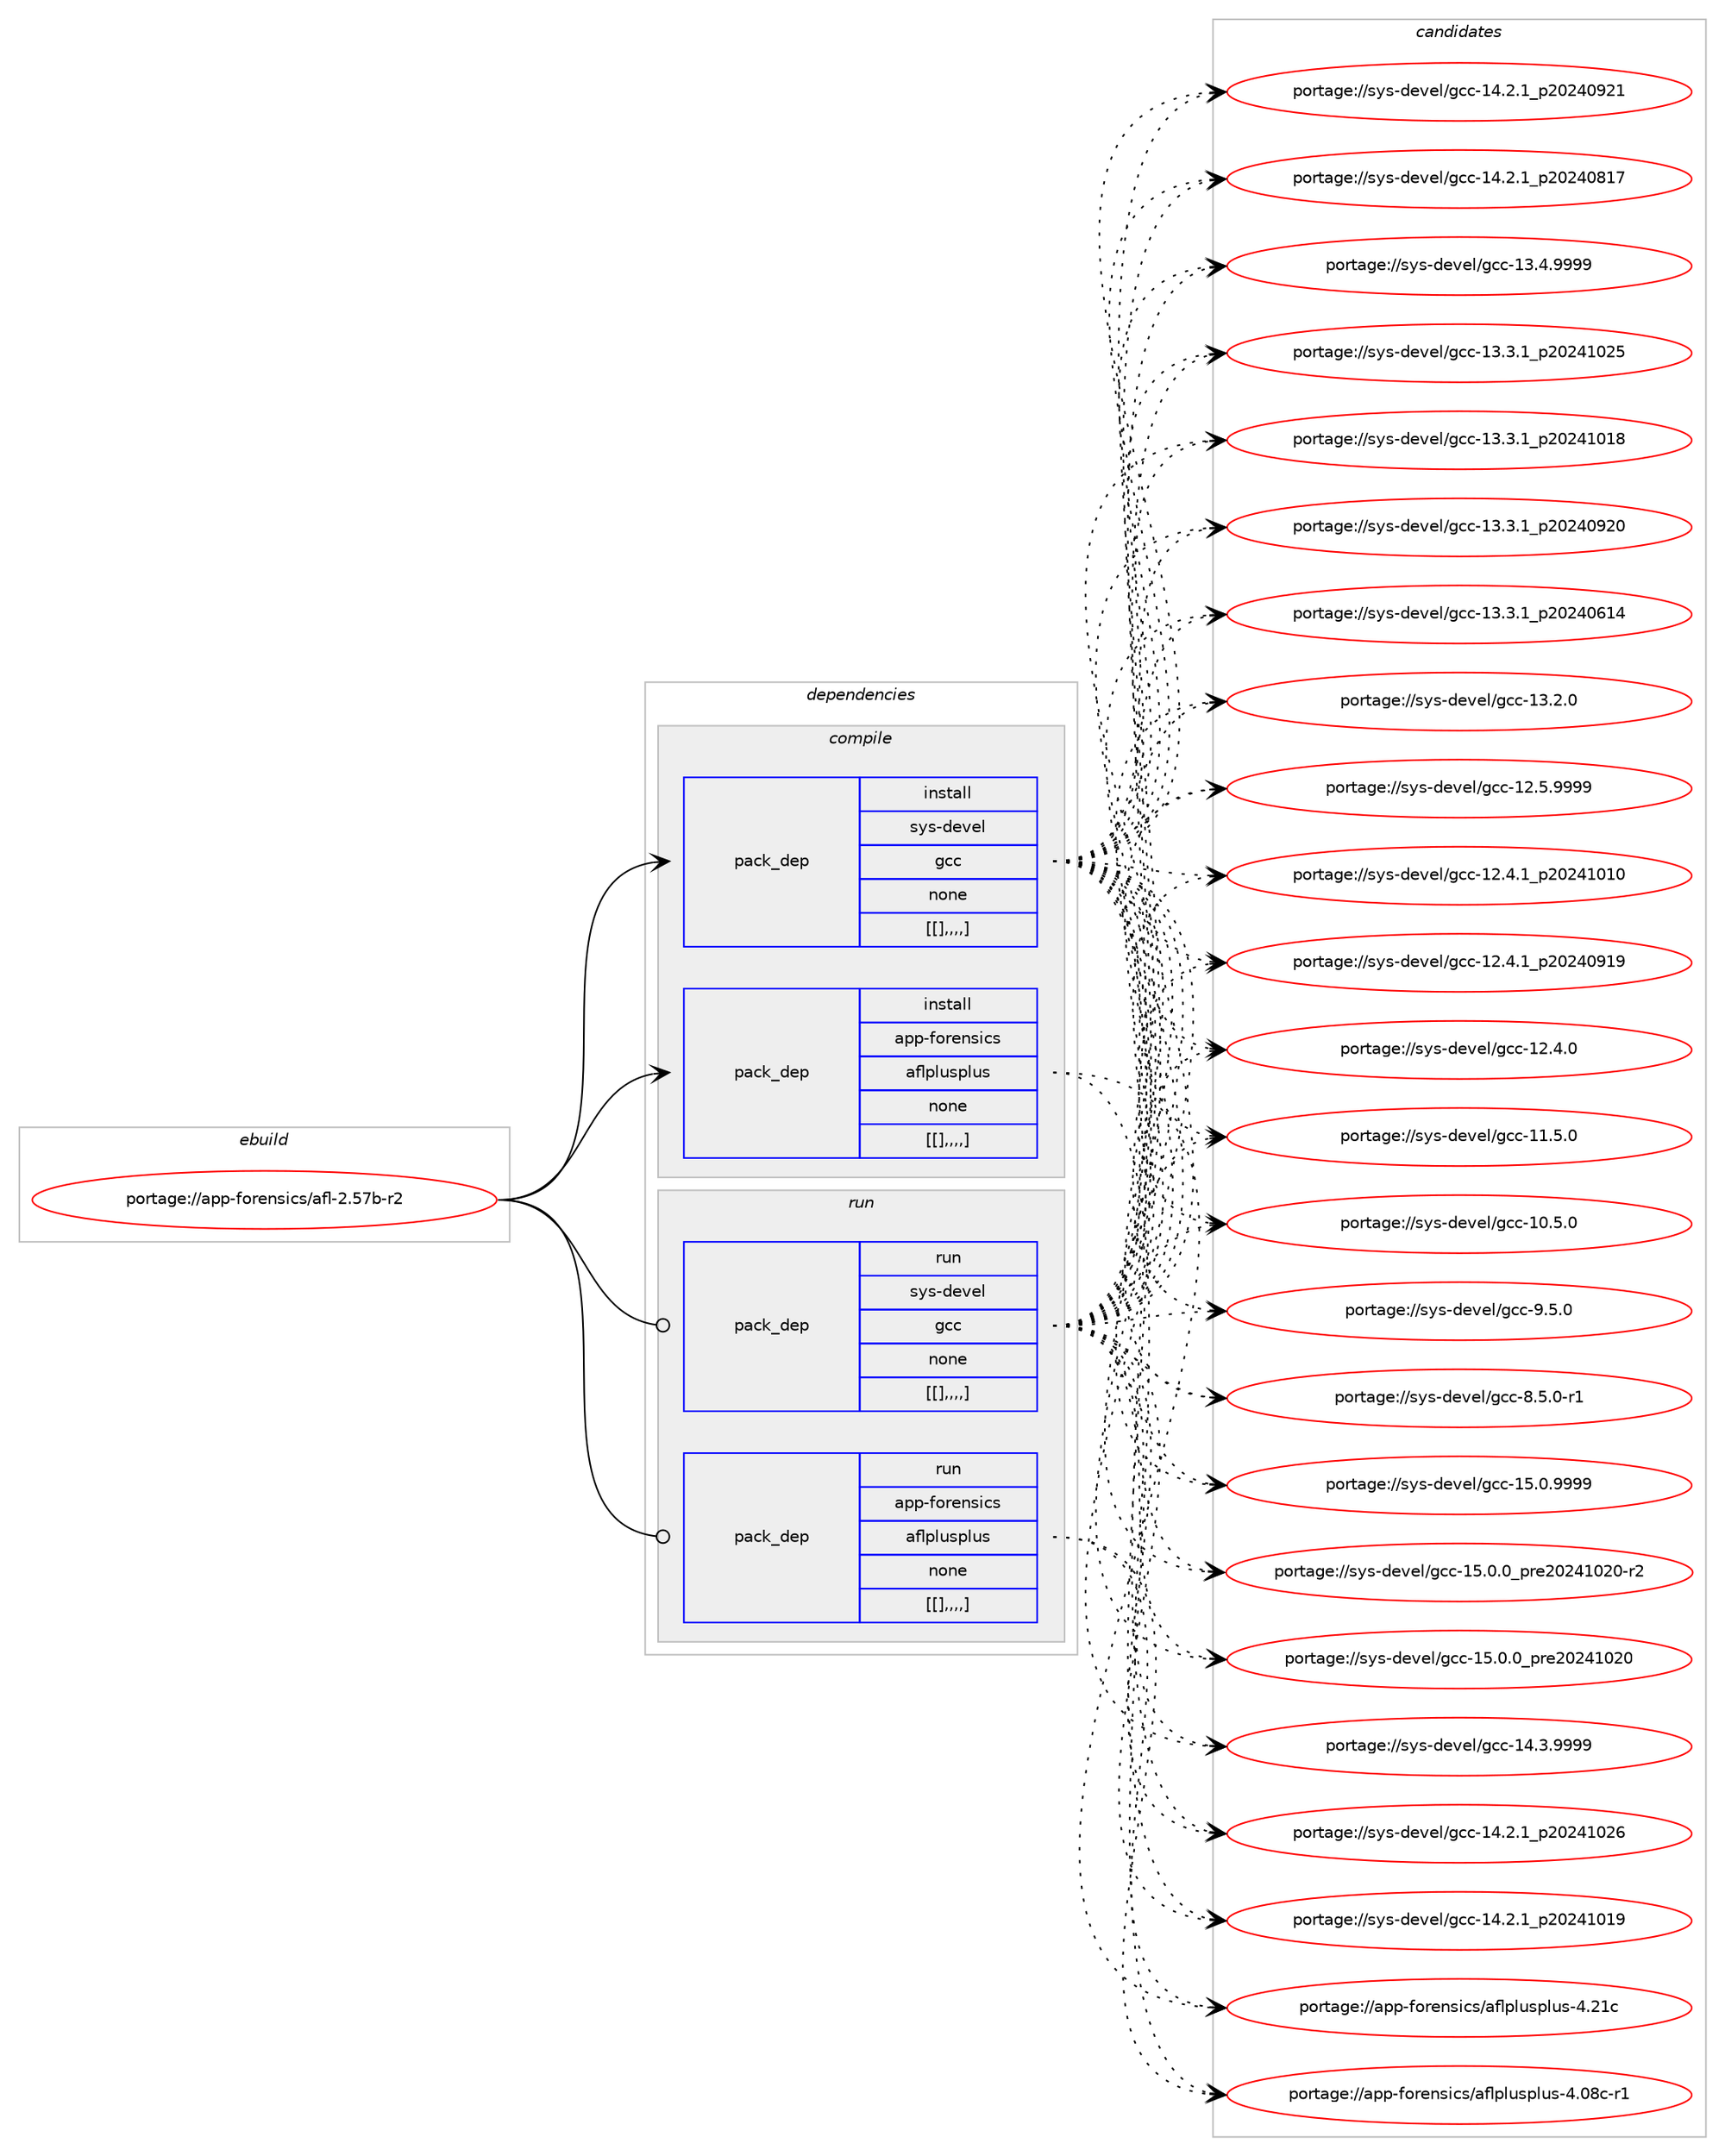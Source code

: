 digraph prolog {

# *************
# Graph options
# *************

newrank=true;
concentrate=true;
compound=true;
graph [rankdir=LR,fontname=Helvetica,fontsize=10,ranksep=1.5];#, ranksep=2.5, nodesep=0.2];
edge  [arrowhead=vee];
node  [fontname=Helvetica,fontsize=10];

# **********
# The ebuild
# **********

subgraph cluster_leftcol {
color=gray;
label=<<i>ebuild</i>>;
id [label="portage://app-forensics/afl-2.57b-r2", color=red, width=4, href="../app-forensics/afl-2.57b-r2.svg"];
}

# ****************
# The dependencies
# ****************

subgraph cluster_midcol {
color=gray;
label=<<i>dependencies</i>>;
subgraph cluster_compile {
fillcolor="#eeeeee";
style=filled;
label=<<i>compile</i>>;
subgraph pack25257 {
dependency36369 [label=<<TABLE BORDER="0" CELLBORDER="1" CELLSPACING="0" CELLPADDING="4" WIDTH="220"><TR><TD ROWSPAN="6" CELLPADDING="30">pack_dep</TD></TR><TR><TD WIDTH="110">install</TD></TR><TR><TD>sys-devel</TD></TR><TR><TD>gcc</TD></TR><TR><TD>none</TD></TR><TR><TD>[[],,,,]</TD></TR></TABLE>>, shape=none, color=blue];
}
id:e -> dependency36369:w [weight=20,style="solid",arrowhead="vee"];
subgraph pack25306 {
dependency36504 [label=<<TABLE BORDER="0" CELLBORDER="1" CELLSPACING="0" CELLPADDING="4" WIDTH="220"><TR><TD ROWSPAN="6" CELLPADDING="30">pack_dep</TD></TR><TR><TD WIDTH="110">install</TD></TR><TR><TD>app-forensics</TD></TR><TR><TD>aflplusplus</TD></TR><TR><TD>none</TD></TR><TR><TD>[[],,,,]</TD></TR></TABLE>>, shape=none, color=blue];
}
id:e -> dependency36504:w [weight=20,style="solid",arrowhead="vee"];
}
subgraph cluster_compileandrun {
fillcolor="#eeeeee";
style=filled;
label=<<i>compile and run</i>>;
}
subgraph cluster_run {
fillcolor="#eeeeee";
style=filled;
label=<<i>run</i>>;
subgraph pack25337 {
dependency36525 [label=<<TABLE BORDER="0" CELLBORDER="1" CELLSPACING="0" CELLPADDING="4" WIDTH="220"><TR><TD ROWSPAN="6" CELLPADDING="30">pack_dep</TD></TR><TR><TD WIDTH="110">run</TD></TR><TR><TD>sys-devel</TD></TR><TR><TD>gcc</TD></TR><TR><TD>none</TD></TR><TR><TD>[[],,,,]</TD></TR></TABLE>>, shape=none, color=blue];
}
id:e -> dependency36525:w [weight=20,style="solid",arrowhead="odot"];
subgraph pack25350 {
dependency36532 [label=<<TABLE BORDER="0" CELLBORDER="1" CELLSPACING="0" CELLPADDING="4" WIDTH="220"><TR><TD ROWSPAN="6" CELLPADDING="30">pack_dep</TD></TR><TR><TD WIDTH="110">run</TD></TR><TR><TD>app-forensics</TD></TR><TR><TD>aflplusplus</TD></TR><TR><TD>none</TD></TR><TR><TD>[[],,,,]</TD></TR></TABLE>>, shape=none, color=blue];
}
id:e -> dependency36532:w [weight=20,style="solid",arrowhead="odot"];
}
}

# **************
# The candidates
# **************

subgraph cluster_choices {
rank=same;
color=gray;
label=<<i>candidates</i>>;

subgraph choice21419 {
color=black;
nodesep=1;
choice1151211154510010111810110847103999945495346484657575757 [label="portage://sys-devel/gcc-15.0.9999", color=red, width=4,href="../sys-devel/gcc-15.0.9999.svg"];
choice11512111545100101118101108471039999454953464846489511211410150485052494850484511450 [label="portage://sys-devel/gcc-15.0.0_pre20241020-r2", color=red, width=4,href="../sys-devel/gcc-15.0.0_pre20241020-r2.svg"];
choice1151211154510010111810110847103999945495346484648951121141015048505249485048 [label="portage://sys-devel/gcc-15.0.0_pre20241020", color=red, width=4,href="../sys-devel/gcc-15.0.0_pre20241020.svg"];
choice1151211154510010111810110847103999945495246514657575757 [label="portage://sys-devel/gcc-14.3.9999", color=red, width=4,href="../sys-devel/gcc-14.3.9999.svg"];
choice1151211154510010111810110847103999945495246504649951125048505249485054 [label="portage://sys-devel/gcc-14.2.1_p20241026", color=red, width=4,href="../sys-devel/gcc-14.2.1_p20241026.svg"];
choice1151211154510010111810110847103999945495246504649951125048505249484957 [label="portage://sys-devel/gcc-14.2.1_p20241019", color=red, width=4,href="../sys-devel/gcc-14.2.1_p20241019.svg"];
choice1151211154510010111810110847103999945495246504649951125048505248575049 [label="portage://sys-devel/gcc-14.2.1_p20240921", color=red, width=4,href="../sys-devel/gcc-14.2.1_p20240921.svg"];
choice1151211154510010111810110847103999945495246504649951125048505248564955 [label="portage://sys-devel/gcc-14.2.1_p20240817", color=red, width=4,href="../sys-devel/gcc-14.2.1_p20240817.svg"];
choice1151211154510010111810110847103999945495146524657575757 [label="portage://sys-devel/gcc-13.4.9999", color=red, width=4,href="../sys-devel/gcc-13.4.9999.svg"];
choice1151211154510010111810110847103999945495146514649951125048505249485053 [label="portage://sys-devel/gcc-13.3.1_p20241025", color=red, width=4,href="../sys-devel/gcc-13.3.1_p20241025.svg"];
choice1151211154510010111810110847103999945495146514649951125048505249484956 [label="portage://sys-devel/gcc-13.3.1_p20241018", color=red, width=4,href="../sys-devel/gcc-13.3.1_p20241018.svg"];
choice1151211154510010111810110847103999945495146514649951125048505248575048 [label="portage://sys-devel/gcc-13.3.1_p20240920", color=red, width=4,href="../sys-devel/gcc-13.3.1_p20240920.svg"];
choice1151211154510010111810110847103999945495146514649951125048505248544952 [label="portage://sys-devel/gcc-13.3.1_p20240614", color=red, width=4,href="../sys-devel/gcc-13.3.1_p20240614.svg"];
choice1151211154510010111810110847103999945495146504648 [label="portage://sys-devel/gcc-13.2.0", color=red, width=4,href="../sys-devel/gcc-13.2.0.svg"];
choice1151211154510010111810110847103999945495046534657575757 [label="portage://sys-devel/gcc-12.5.9999", color=red, width=4,href="../sys-devel/gcc-12.5.9999.svg"];
choice1151211154510010111810110847103999945495046524649951125048505249484948 [label="portage://sys-devel/gcc-12.4.1_p20241010", color=red, width=4,href="../sys-devel/gcc-12.4.1_p20241010.svg"];
choice1151211154510010111810110847103999945495046524649951125048505248574957 [label="portage://sys-devel/gcc-12.4.1_p20240919", color=red, width=4,href="../sys-devel/gcc-12.4.1_p20240919.svg"];
choice1151211154510010111810110847103999945495046524648 [label="portage://sys-devel/gcc-12.4.0", color=red, width=4,href="../sys-devel/gcc-12.4.0.svg"];
choice1151211154510010111810110847103999945494946534648 [label="portage://sys-devel/gcc-11.5.0", color=red, width=4,href="../sys-devel/gcc-11.5.0.svg"];
choice1151211154510010111810110847103999945494846534648 [label="portage://sys-devel/gcc-10.5.0", color=red, width=4,href="../sys-devel/gcc-10.5.0.svg"];
choice11512111545100101118101108471039999455746534648 [label="portage://sys-devel/gcc-9.5.0", color=red, width=4,href="../sys-devel/gcc-9.5.0.svg"];
choice115121115451001011181011084710399994556465346484511449 [label="portage://sys-devel/gcc-8.5.0-r1", color=red, width=4,href="../sys-devel/gcc-8.5.0-r1.svg"];
dependency36369:e -> choice1151211154510010111810110847103999945495346484657575757:w [style=dotted,weight="100"];
dependency36369:e -> choice11512111545100101118101108471039999454953464846489511211410150485052494850484511450:w [style=dotted,weight="100"];
dependency36369:e -> choice1151211154510010111810110847103999945495346484648951121141015048505249485048:w [style=dotted,weight="100"];
dependency36369:e -> choice1151211154510010111810110847103999945495246514657575757:w [style=dotted,weight="100"];
dependency36369:e -> choice1151211154510010111810110847103999945495246504649951125048505249485054:w [style=dotted,weight="100"];
dependency36369:e -> choice1151211154510010111810110847103999945495246504649951125048505249484957:w [style=dotted,weight="100"];
dependency36369:e -> choice1151211154510010111810110847103999945495246504649951125048505248575049:w [style=dotted,weight="100"];
dependency36369:e -> choice1151211154510010111810110847103999945495246504649951125048505248564955:w [style=dotted,weight="100"];
dependency36369:e -> choice1151211154510010111810110847103999945495146524657575757:w [style=dotted,weight="100"];
dependency36369:e -> choice1151211154510010111810110847103999945495146514649951125048505249485053:w [style=dotted,weight="100"];
dependency36369:e -> choice1151211154510010111810110847103999945495146514649951125048505249484956:w [style=dotted,weight="100"];
dependency36369:e -> choice1151211154510010111810110847103999945495146514649951125048505248575048:w [style=dotted,weight="100"];
dependency36369:e -> choice1151211154510010111810110847103999945495146514649951125048505248544952:w [style=dotted,weight="100"];
dependency36369:e -> choice1151211154510010111810110847103999945495146504648:w [style=dotted,weight="100"];
dependency36369:e -> choice1151211154510010111810110847103999945495046534657575757:w [style=dotted,weight="100"];
dependency36369:e -> choice1151211154510010111810110847103999945495046524649951125048505249484948:w [style=dotted,weight="100"];
dependency36369:e -> choice1151211154510010111810110847103999945495046524649951125048505248574957:w [style=dotted,weight="100"];
dependency36369:e -> choice1151211154510010111810110847103999945495046524648:w [style=dotted,weight="100"];
dependency36369:e -> choice1151211154510010111810110847103999945494946534648:w [style=dotted,weight="100"];
dependency36369:e -> choice1151211154510010111810110847103999945494846534648:w [style=dotted,weight="100"];
dependency36369:e -> choice11512111545100101118101108471039999455746534648:w [style=dotted,weight="100"];
dependency36369:e -> choice115121115451001011181011084710399994556465346484511449:w [style=dotted,weight="100"];
}
subgraph choice21455 {
color=black;
nodesep=1;
choice9711211245102111114101110115105991154797102108112108117115112108117115455246504999 [label="portage://app-forensics/aflplusplus-4.21c", color=red, width=4,href="../app-forensics/aflplusplus-4.21c.svg"];
choice97112112451021111141011101151059911547971021081121081171151121081171154552464856994511449 [label="portage://app-forensics/aflplusplus-4.08c-r1", color=red, width=4,href="../app-forensics/aflplusplus-4.08c-r1.svg"];
dependency36504:e -> choice9711211245102111114101110115105991154797102108112108117115112108117115455246504999:w [style=dotted,weight="100"];
dependency36504:e -> choice97112112451021111141011101151059911547971021081121081171151121081171154552464856994511449:w [style=dotted,weight="100"];
}
subgraph choice21466 {
color=black;
nodesep=1;
choice1151211154510010111810110847103999945495346484657575757 [label="portage://sys-devel/gcc-15.0.9999", color=red, width=4,href="../sys-devel/gcc-15.0.9999.svg"];
choice11512111545100101118101108471039999454953464846489511211410150485052494850484511450 [label="portage://sys-devel/gcc-15.0.0_pre20241020-r2", color=red, width=4,href="../sys-devel/gcc-15.0.0_pre20241020-r2.svg"];
choice1151211154510010111810110847103999945495346484648951121141015048505249485048 [label="portage://sys-devel/gcc-15.0.0_pre20241020", color=red, width=4,href="../sys-devel/gcc-15.0.0_pre20241020.svg"];
choice1151211154510010111810110847103999945495246514657575757 [label="portage://sys-devel/gcc-14.3.9999", color=red, width=4,href="../sys-devel/gcc-14.3.9999.svg"];
choice1151211154510010111810110847103999945495246504649951125048505249485054 [label="portage://sys-devel/gcc-14.2.1_p20241026", color=red, width=4,href="../sys-devel/gcc-14.2.1_p20241026.svg"];
choice1151211154510010111810110847103999945495246504649951125048505249484957 [label="portage://sys-devel/gcc-14.2.1_p20241019", color=red, width=4,href="../sys-devel/gcc-14.2.1_p20241019.svg"];
choice1151211154510010111810110847103999945495246504649951125048505248575049 [label="portage://sys-devel/gcc-14.2.1_p20240921", color=red, width=4,href="../sys-devel/gcc-14.2.1_p20240921.svg"];
choice1151211154510010111810110847103999945495246504649951125048505248564955 [label="portage://sys-devel/gcc-14.2.1_p20240817", color=red, width=4,href="../sys-devel/gcc-14.2.1_p20240817.svg"];
choice1151211154510010111810110847103999945495146524657575757 [label="portage://sys-devel/gcc-13.4.9999", color=red, width=4,href="../sys-devel/gcc-13.4.9999.svg"];
choice1151211154510010111810110847103999945495146514649951125048505249485053 [label="portage://sys-devel/gcc-13.3.1_p20241025", color=red, width=4,href="../sys-devel/gcc-13.3.1_p20241025.svg"];
choice1151211154510010111810110847103999945495146514649951125048505249484956 [label="portage://sys-devel/gcc-13.3.1_p20241018", color=red, width=4,href="../sys-devel/gcc-13.3.1_p20241018.svg"];
choice1151211154510010111810110847103999945495146514649951125048505248575048 [label="portage://sys-devel/gcc-13.3.1_p20240920", color=red, width=4,href="../sys-devel/gcc-13.3.1_p20240920.svg"];
choice1151211154510010111810110847103999945495146514649951125048505248544952 [label="portage://sys-devel/gcc-13.3.1_p20240614", color=red, width=4,href="../sys-devel/gcc-13.3.1_p20240614.svg"];
choice1151211154510010111810110847103999945495146504648 [label="portage://sys-devel/gcc-13.2.0", color=red, width=4,href="../sys-devel/gcc-13.2.0.svg"];
choice1151211154510010111810110847103999945495046534657575757 [label="portage://sys-devel/gcc-12.5.9999", color=red, width=4,href="../sys-devel/gcc-12.5.9999.svg"];
choice1151211154510010111810110847103999945495046524649951125048505249484948 [label="portage://sys-devel/gcc-12.4.1_p20241010", color=red, width=4,href="../sys-devel/gcc-12.4.1_p20241010.svg"];
choice1151211154510010111810110847103999945495046524649951125048505248574957 [label="portage://sys-devel/gcc-12.4.1_p20240919", color=red, width=4,href="../sys-devel/gcc-12.4.1_p20240919.svg"];
choice1151211154510010111810110847103999945495046524648 [label="portage://sys-devel/gcc-12.4.0", color=red, width=4,href="../sys-devel/gcc-12.4.0.svg"];
choice1151211154510010111810110847103999945494946534648 [label="portage://sys-devel/gcc-11.5.0", color=red, width=4,href="../sys-devel/gcc-11.5.0.svg"];
choice1151211154510010111810110847103999945494846534648 [label="portage://sys-devel/gcc-10.5.0", color=red, width=4,href="../sys-devel/gcc-10.5.0.svg"];
choice11512111545100101118101108471039999455746534648 [label="portage://sys-devel/gcc-9.5.0", color=red, width=4,href="../sys-devel/gcc-9.5.0.svg"];
choice115121115451001011181011084710399994556465346484511449 [label="portage://sys-devel/gcc-8.5.0-r1", color=red, width=4,href="../sys-devel/gcc-8.5.0-r1.svg"];
dependency36525:e -> choice1151211154510010111810110847103999945495346484657575757:w [style=dotted,weight="100"];
dependency36525:e -> choice11512111545100101118101108471039999454953464846489511211410150485052494850484511450:w [style=dotted,weight="100"];
dependency36525:e -> choice1151211154510010111810110847103999945495346484648951121141015048505249485048:w [style=dotted,weight="100"];
dependency36525:e -> choice1151211154510010111810110847103999945495246514657575757:w [style=dotted,weight="100"];
dependency36525:e -> choice1151211154510010111810110847103999945495246504649951125048505249485054:w [style=dotted,weight="100"];
dependency36525:e -> choice1151211154510010111810110847103999945495246504649951125048505249484957:w [style=dotted,weight="100"];
dependency36525:e -> choice1151211154510010111810110847103999945495246504649951125048505248575049:w [style=dotted,weight="100"];
dependency36525:e -> choice1151211154510010111810110847103999945495246504649951125048505248564955:w [style=dotted,weight="100"];
dependency36525:e -> choice1151211154510010111810110847103999945495146524657575757:w [style=dotted,weight="100"];
dependency36525:e -> choice1151211154510010111810110847103999945495146514649951125048505249485053:w [style=dotted,weight="100"];
dependency36525:e -> choice1151211154510010111810110847103999945495146514649951125048505249484956:w [style=dotted,weight="100"];
dependency36525:e -> choice1151211154510010111810110847103999945495146514649951125048505248575048:w [style=dotted,weight="100"];
dependency36525:e -> choice1151211154510010111810110847103999945495146514649951125048505248544952:w [style=dotted,weight="100"];
dependency36525:e -> choice1151211154510010111810110847103999945495146504648:w [style=dotted,weight="100"];
dependency36525:e -> choice1151211154510010111810110847103999945495046534657575757:w [style=dotted,weight="100"];
dependency36525:e -> choice1151211154510010111810110847103999945495046524649951125048505249484948:w [style=dotted,weight="100"];
dependency36525:e -> choice1151211154510010111810110847103999945495046524649951125048505248574957:w [style=dotted,weight="100"];
dependency36525:e -> choice1151211154510010111810110847103999945495046524648:w [style=dotted,weight="100"];
dependency36525:e -> choice1151211154510010111810110847103999945494946534648:w [style=dotted,weight="100"];
dependency36525:e -> choice1151211154510010111810110847103999945494846534648:w [style=dotted,weight="100"];
dependency36525:e -> choice11512111545100101118101108471039999455746534648:w [style=dotted,weight="100"];
dependency36525:e -> choice115121115451001011181011084710399994556465346484511449:w [style=dotted,weight="100"];
}
subgraph choice21486 {
color=black;
nodesep=1;
choice9711211245102111114101110115105991154797102108112108117115112108117115455246504999 [label="portage://app-forensics/aflplusplus-4.21c", color=red, width=4,href="../app-forensics/aflplusplus-4.21c.svg"];
choice97112112451021111141011101151059911547971021081121081171151121081171154552464856994511449 [label="portage://app-forensics/aflplusplus-4.08c-r1", color=red, width=4,href="../app-forensics/aflplusplus-4.08c-r1.svg"];
dependency36532:e -> choice9711211245102111114101110115105991154797102108112108117115112108117115455246504999:w [style=dotted,weight="100"];
dependency36532:e -> choice97112112451021111141011101151059911547971021081121081171151121081171154552464856994511449:w [style=dotted,weight="100"];
}
}

}

